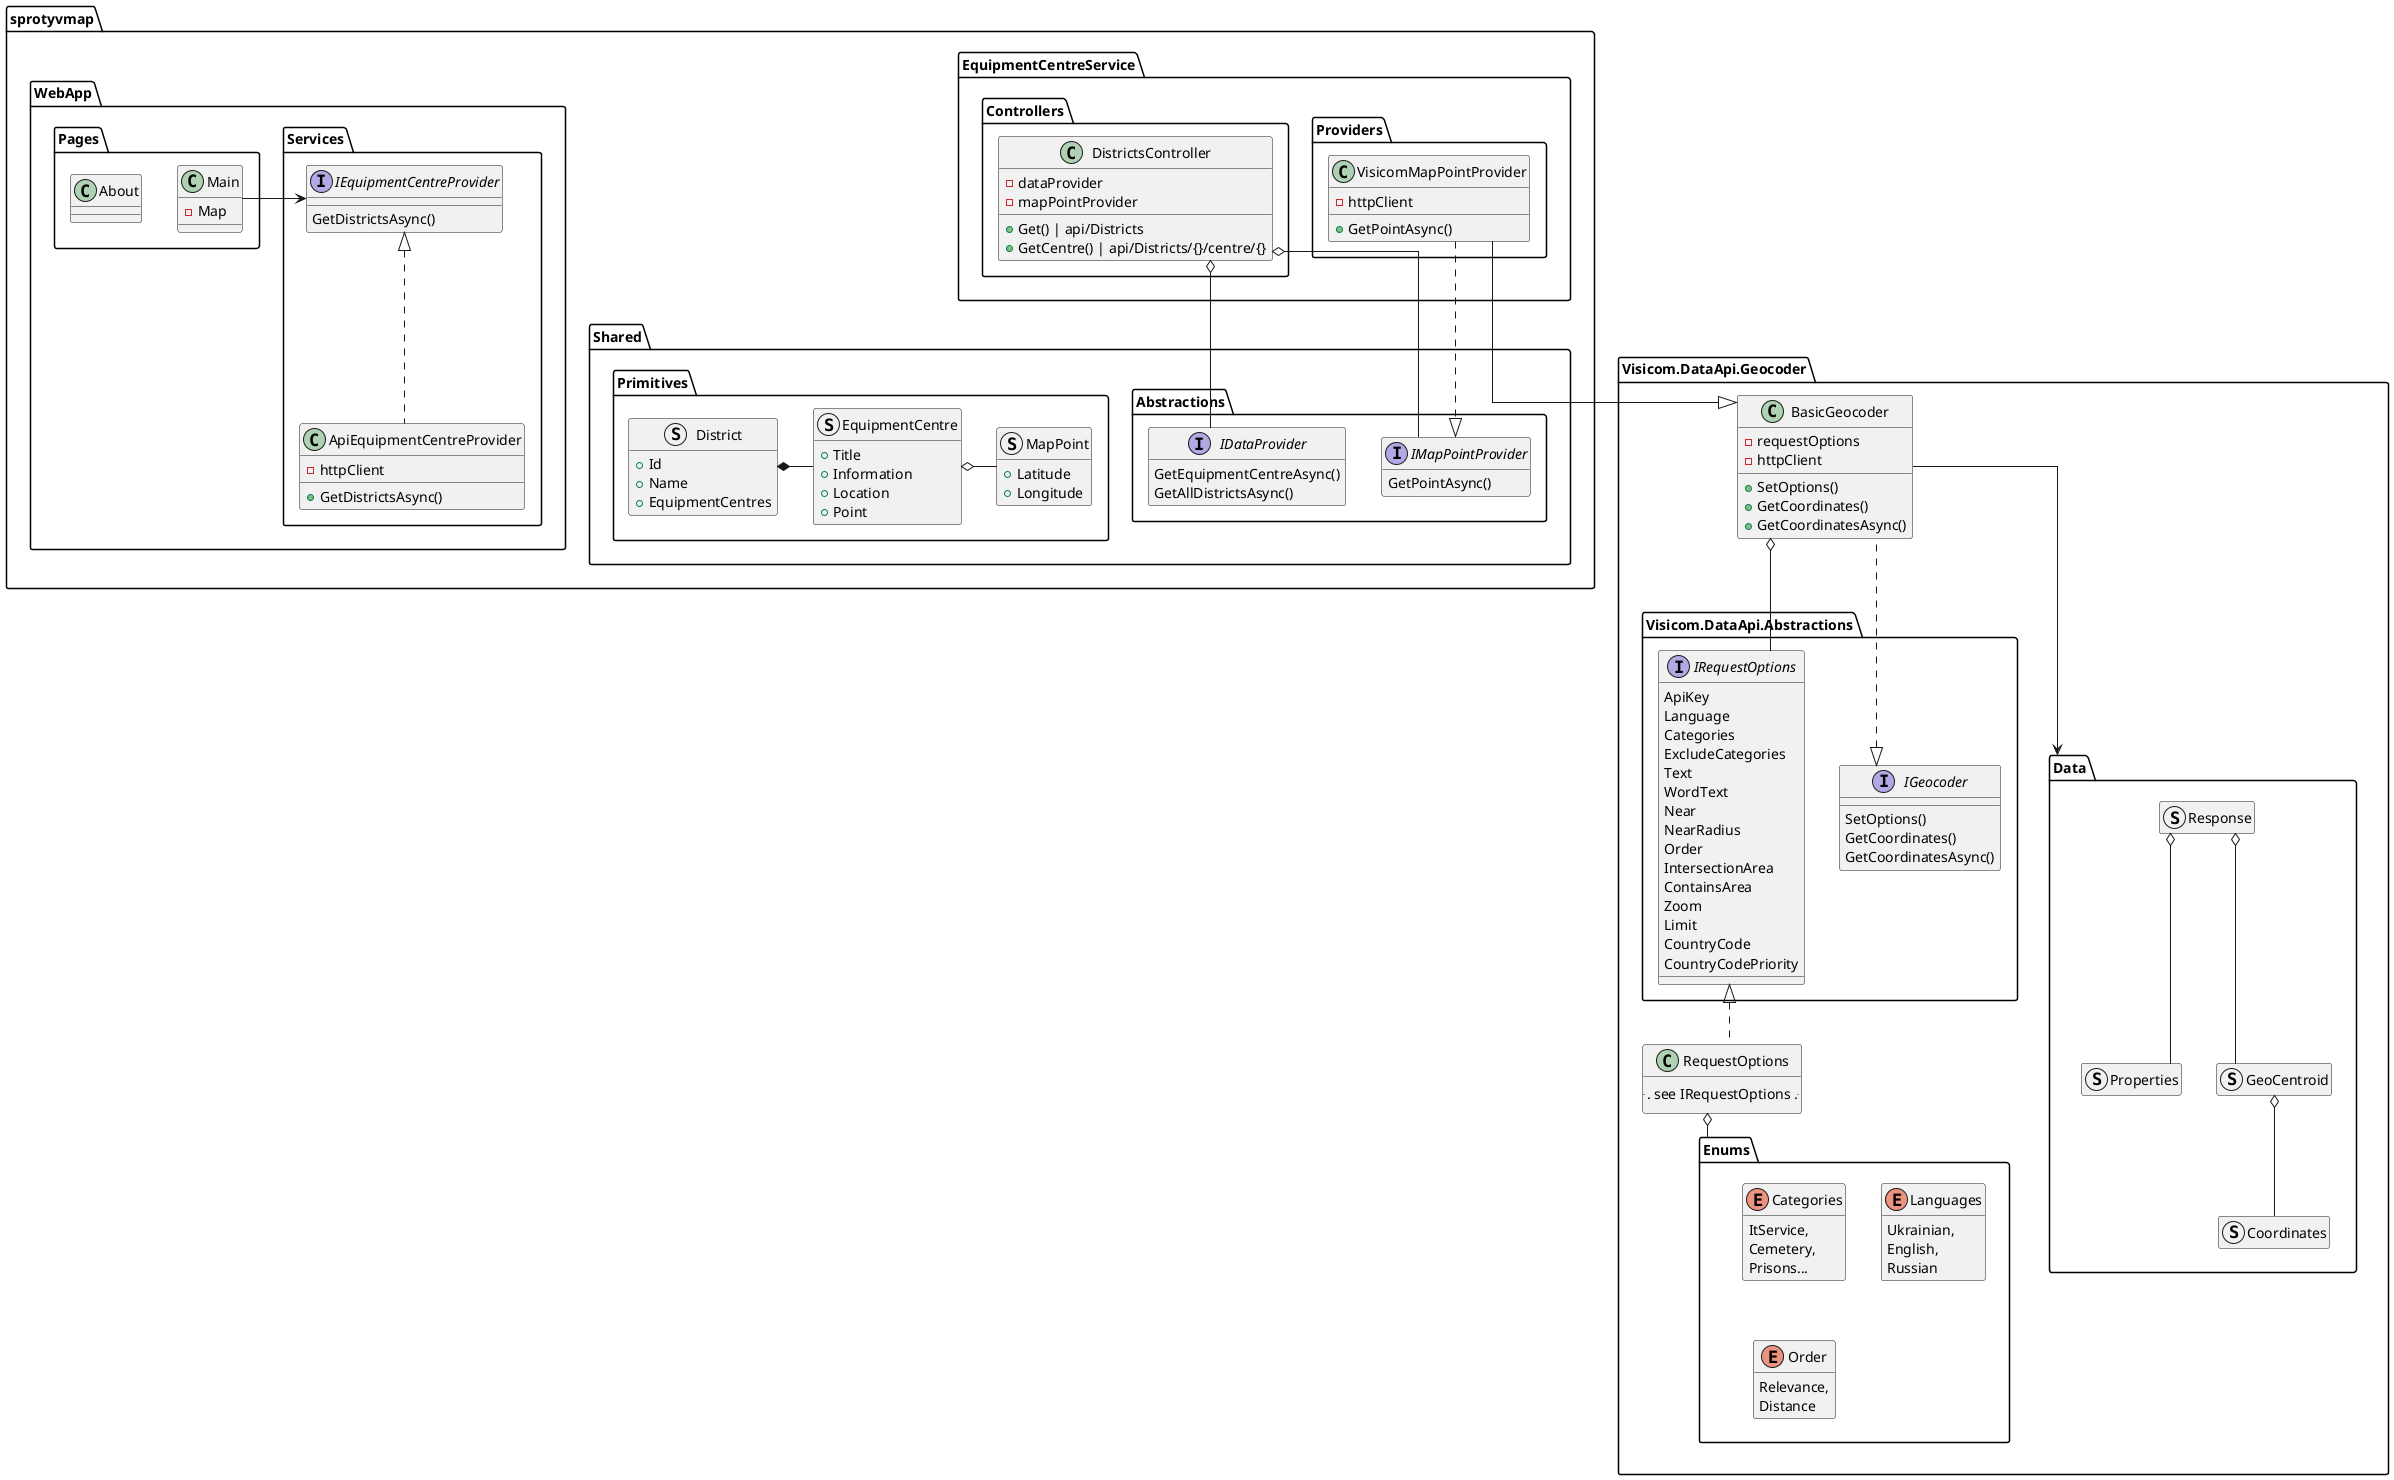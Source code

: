 @startuml sprotyvmap
skinparam linetype ortho
package sprotyvmap
{
    package Shared
    {
        package Abstractions
        {
            hide fields
            interface IDataProvider
            {
                GetEquipmentCentreAsync()
                GetAllDistrictsAsync()
            }
            interface IMapPointProvider
            {
                GetPointAsync()
            }
        }
        package Primitives
        {
            hide methods
            struct District
            {
                +Id
                +Name
                +EquipmentCentres
            }
            struct EquipmentCentre
            {
                +Title
                +Information
                +Location
                +Point
            }
            struct MapPoint
            {
                +Latitude
                +Longitude
            }
        }
        District *- EquipmentCentre
        EquipmentCentre o- MapPoint

    }
    package EquipmentCentreService
    {
        package Controllers
        {
            class DistrictsController
            {
                -dataProvider
                -mapPointProvider
                +Get() | api/Districts
                +GetCentre() | api/Districts/{}/centre/{}
            }
            DistrictsController o-- IDataProvider
            DistrictsController o- IMapPointProvider
        }
        package Providers
        {
            class VisicomMapPointProvider
            {
                -httpClient
                +GetPointAsync()
            }
            VisicomMapPointProvider ..|> IMapPointProvider
        }

    }
    package WebApp
    {

        package Services
        {
            interface IEquipmentCentreProvider
            {
                GetDistrictsAsync()
            }
            class ApiEquipmentCentreProvider implements IEquipmentCentreProvider
            {
                -httpClient
                +GetDistrictsAsync()
            }
        }
        package Pages
        {
            class About
            class Main
            {
                -Map
            }
        }
        Main -left-> IEquipmentCentreProvider
    }
}
set separator none
package Visicom.DataApi.Geocoder
{
    package Visicom.DataApi.Abstractions
    {
        interface IGeocoder
        {
            SetOptions()
            GetCoordinates()
            GetCoordinatesAsync()
        }
        interface IRequestOptions
        {
            ApiKey
            Language
            Categories
            ExcludeCategories
            Text
            WordText
            Near
            NearRadius
            Order
            IntersectionArea
            ContainsArea
            Zoom
            Limit
            CountryCode
            CountryCodePriority
        }
    }
    package Data
    {
        hide members
        struct Response
        struct Properties
        struct GeoCentroid
        struct Coordinates
        Response o-- GeoCentroid
        Response o-- Properties
        GeoCentroid o-- Coordinates
    }
    package Enums
    {
        hide methods
        enum Categories
        {
            ItService,
            Cemetery,
            Prisons...
        }
        enum Languages
        {
            Ukrainian,
            English,
            Russian
        }
        enum Order
        {
            Relevance,
            Distance
        }
    }
    class BasicGeocoder implements IGeocoder
    {
        -requestOptions
        -httpClient
        +SetOptions()
        +GetCoordinates()
        +GetCoordinatesAsync()
    }
    class RequestOptions implements IRequestOptions
    {
        ... see IRequestOptions ...
    }
    RequestOptions o-- Enums
    BasicGeocoder --> Data
    BasicGeocoder o-- IRequestOptions
    VisicomMapPointProvider --|> BasicGeocoder
}

@enduml